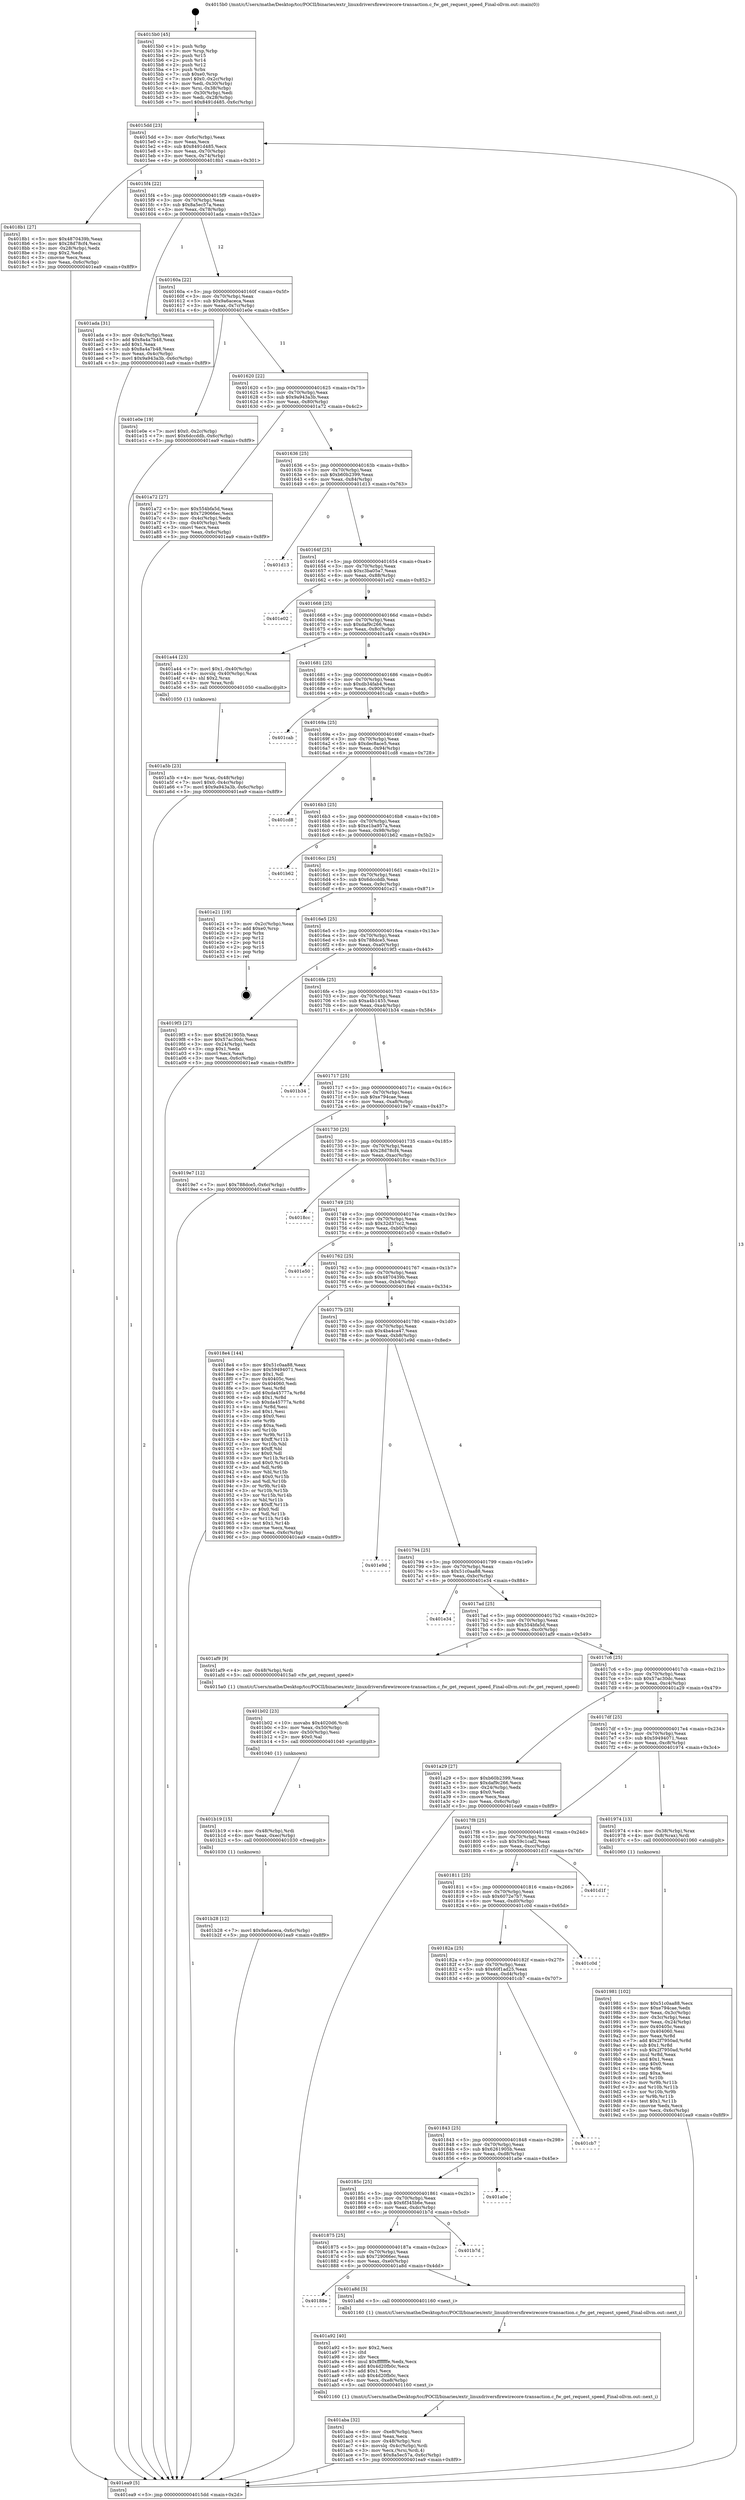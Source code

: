 digraph "0x4015b0" {
  label = "0x4015b0 (/mnt/c/Users/mathe/Desktop/tcc/POCII/binaries/extr_linuxdriversfirewirecore-transaction.c_fw_get_request_speed_Final-ollvm.out::main(0))"
  labelloc = "t"
  node[shape=record]

  Entry [label="",width=0.3,height=0.3,shape=circle,fillcolor=black,style=filled]
  "0x4015dd" [label="{
     0x4015dd [23]\l
     | [instrs]\l
     &nbsp;&nbsp;0x4015dd \<+3\>: mov -0x6c(%rbp),%eax\l
     &nbsp;&nbsp;0x4015e0 \<+2\>: mov %eax,%ecx\l
     &nbsp;&nbsp;0x4015e2 \<+6\>: sub $0x8491d485,%ecx\l
     &nbsp;&nbsp;0x4015e8 \<+3\>: mov %eax,-0x70(%rbp)\l
     &nbsp;&nbsp;0x4015eb \<+3\>: mov %ecx,-0x74(%rbp)\l
     &nbsp;&nbsp;0x4015ee \<+6\>: je 00000000004018b1 \<main+0x301\>\l
  }"]
  "0x4018b1" [label="{
     0x4018b1 [27]\l
     | [instrs]\l
     &nbsp;&nbsp;0x4018b1 \<+5\>: mov $0x4870439b,%eax\l
     &nbsp;&nbsp;0x4018b6 \<+5\>: mov $0x28d78cf4,%ecx\l
     &nbsp;&nbsp;0x4018bb \<+3\>: mov -0x28(%rbp),%edx\l
     &nbsp;&nbsp;0x4018be \<+3\>: cmp $0x2,%edx\l
     &nbsp;&nbsp;0x4018c1 \<+3\>: cmovne %ecx,%eax\l
     &nbsp;&nbsp;0x4018c4 \<+3\>: mov %eax,-0x6c(%rbp)\l
     &nbsp;&nbsp;0x4018c7 \<+5\>: jmp 0000000000401ea9 \<main+0x8f9\>\l
  }"]
  "0x4015f4" [label="{
     0x4015f4 [22]\l
     | [instrs]\l
     &nbsp;&nbsp;0x4015f4 \<+5\>: jmp 00000000004015f9 \<main+0x49\>\l
     &nbsp;&nbsp;0x4015f9 \<+3\>: mov -0x70(%rbp),%eax\l
     &nbsp;&nbsp;0x4015fc \<+5\>: sub $0x8a5ec57a,%eax\l
     &nbsp;&nbsp;0x401601 \<+3\>: mov %eax,-0x78(%rbp)\l
     &nbsp;&nbsp;0x401604 \<+6\>: je 0000000000401ada \<main+0x52a\>\l
  }"]
  "0x401ea9" [label="{
     0x401ea9 [5]\l
     | [instrs]\l
     &nbsp;&nbsp;0x401ea9 \<+5\>: jmp 00000000004015dd \<main+0x2d\>\l
  }"]
  "0x4015b0" [label="{
     0x4015b0 [45]\l
     | [instrs]\l
     &nbsp;&nbsp;0x4015b0 \<+1\>: push %rbp\l
     &nbsp;&nbsp;0x4015b1 \<+3\>: mov %rsp,%rbp\l
     &nbsp;&nbsp;0x4015b4 \<+2\>: push %r15\l
     &nbsp;&nbsp;0x4015b6 \<+2\>: push %r14\l
     &nbsp;&nbsp;0x4015b8 \<+2\>: push %r12\l
     &nbsp;&nbsp;0x4015ba \<+1\>: push %rbx\l
     &nbsp;&nbsp;0x4015bb \<+7\>: sub $0xe0,%rsp\l
     &nbsp;&nbsp;0x4015c2 \<+7\>: movl $0x0,-0x2c(%rbp)\l
     &nbsp;&nbsp;0x4015c9 \<+3\>: mov %edi,-0x30(%rbp)\l
     &nbsp;&nbsp;0x4015cc \<+4\>: mov %rsi,-0x38(%rbp)\l
     &nbsp;&nbsp;0x4015d0 \<+3\>: mov -0x30(%rbp),%edi\l
     &nbsp;&nbsp;0x4015d3 \<+3\>: mov %edi,-0x28(%rbp)\l
     &nbsp;&nbsp;0x4015d6 \<+7\>: movl $0x8491d485,-0x6c(%rbp)\l
  }"]
  Exit [label="",width=0.3,height=0.3,shape=circle,fillcolor=black,style=filled,peripheries=2]
  "0x401ada" [label="{
     0x401ada [31]\l
     | [instrs]\l
     &nbsp;&nbsp;0x401ada \<+3\>: mov -0x4c(%rbp),%eax\l
     &nbsp;&nbsp;0x401add \<+5\>: add $0x8a4a7b48,%eax\l
     &nbsp;&nbsp;0x401ae2 \<+3\>: add $0x1,%eax\l
     &nbsp;&nbsp;0x401ae5 \<+5\>: sub $0x8a4a7b48,%eax\l
     &nbsp;&nbsp;0x401aea \<+3\>: mov %eax,-0x4c(%rbp)\l
     &nbsp;&nbsp;0x401aed \<+7\>: movl $0x9a943a3b,-0x6c(%rbp)\l
     &nbsp;&nbsp;0x401af4 \<+5\>: jmp 0000000000401ea9 \<main+0x8f9\>\l
  }"]
  "0x40160a" [label="{
     0x40160a [22]\l
     | [instrs]\l
     &nbsp;&nbsp;0x40160a \<+5\>: jmp 000000000040160f \<main+0x5f\>\l
     &nbsp;&nbsp;0x40160f \<+3\>: mov -0x70(%rbp),%eax\l
     &nbsp;&nbsp;0x401612 \<+5\>: sub $0x9a6aceca,%eax\l
     &nbsp;&nbsp;0x401617 \<+3\>: mov %eax,-0x7c(%rbp)\l
     &nbsp;&nbsp;0x40161a \<+6\>: je 0000000000401e0e \<main+0x85e\>\l
  }"]
  "0x401b28" [label="{
     0x401b28 [12]\l
     | [instrs]\l
     &nbsp;&nbsp;0x401b28 \<+7\>: movl $0x9a6aceca,-0x6c(%rbp)\l
     &nbsp;&nbsp;0x401b2f \<+5\>: jmp 0000000000401ea9 \<main+0x8f9\>\l
  }"]
  "0x401e0e" [label="{
     0x401e0e [19]\l
     | [instrs]\l
     &nbsp;&nbsp;0x401e0e \<+7\>: movl $0x0,-0x2c(%rbp)\l
     &nbsp;&nbsp;0x401e15 \<+7\>: movl $0x6dccddb,-0x6c(%rbp)\l
     &nbsp;&nbsp;0x401e1c \<+5\>: jmp 0000000000401ea9 \<main+0x8f9\>\l
  }"]
  "0x401620" [label="{
     0x401620 [22]\l
     | [instrs]\l
     &nbsp;&nbsp;0x401620 \<+5\>: jmp 0000000000401625 \<main+0x75\>\l
     &nbsp;&nbsp;0x401625 \<+3\>: mov -0x70(%rbp),%eax\l
     &nbsp;&nbsp;0x401628 \<+5\>: sub $0x9a943a3b,%eax\l
     &nbsp;&nbsp;0x40162d \<+3\>: mov %eax,-0x80(%rbp)\l
     &nbsp;&nbsp;0x401630 \<+6\>: je 0000000000401a72 \<main+0x4c2\>\l
  }"]
  "0x401b19" [label="{
     0x401b19 [15]\l
     | [instrs]\l
     &nbsp;&nbsp;0x401b19 \<+4\>: mov -0x48(%rbp),%rdi\l
     &nbsp;&nbsp;0x401b1d \<+6\>: mov %eax,-0xec(%rbp)\l
     &nbsp;&nbsp;0x401b23 \<+5\>: call 0000000000401030 \<free@plt\>\l
     | [calls]\l
     &nbsp;&nbsp;0x401030 \{1\} (unknown)\l
  }"]
  "0x401a72" [label="{
     0x401a72 [27]\l
     | [instrs]\l
     &nbsp;&nbsp;0x401a72 \<+5\>: mov $0x554bfa5d,%eax\l
     &nbsp;&nbsp;0x401a77 \<+5\>: mov $0x729066ec,%ecx\l
     &nbsp;&nbsp;0x401a7c \<+3\>: mov -0x4c(%rbp),%edx\l
     &nbsp;&nbsp;0x401a7f \<+3\>: cmp -0x40(%rbp),%edx\l
     &nbsp;&nbsp;0x401a82 \<+3\>: cmovl %ecx,%eax\l
     &nbsp;&nbsp;0x401a85 \<+3\>: mov %eax,-0x6c(%rbp)\l
     &nbsp;&nbsp;0x401a88 \<+5\>: jmp 0000000000401ea9 \<main+0x8f9\>\l
  }"]
  "0x401636" [label="{
     0x401636 [25]\l
     | [instrs]\l
     &nbsp;&nbsp;0x401636 \<+5\>: jmp 000000000040163b \<main+0x8b\>\l
     &nbsp;&nbsp;0x40163b \<+3\>: mov -0x70(%rbp),%eax\l
     &nbsp;&nbsp;0x40163e \<+5\>: sub $0xb60b2399,%eax\l
     &nbsp;&nbsp;0x401643 \<+6\>: mov %eax,-0x84(%rbp)\l
     &nbsp;&nbsp;0x401649 \<+6\>: je 0000000000401d13 \<main+0x763\>\l
  }"]
  "0x401b02" [label="{
     0x401b02 [23]\l
     | [instrs]\l
     &nbsp;&nbsp;0x401b02 \<+10\>: movabs $0x4020d6,%rdi\l
     &nbsp;&nbsp;0x401b0c \<+3\>: mov %eax,-0x50(%rbp)\l
     &nbsp;&nbsp;0x401b0f \<+3\>: mov -0x50(%rbp),%esi\l
     &nbsp;&nbsp;0x401b12 \<+2\>: mov $0x0,%al\l
     &nbsp;&nbsp;0x401b14 \<+5\>: call 0000000000401040 \<printf@plt\>\l
     | [calls]\l
     &nbsp;&nbsp;0x401040 \{1\} (unknown)\l
  }"]
  "0x401d13" [label="{
     0x401d13\l
  }", style=dashed]
  "0x40164f" [label="{
     0x40164f [25]\l
     | [instrs]\l
     &nbsp;&nbsp;0x40164f \<+5\>: jmp 0000000000401654 \<main+0xa4\>\l
     &nbsp;&nbsp;0x401654 \<+3\>: mov -0x70(%rbp),%eax\l
     &nbsp;&nbsp;0x401657 \<+5\>: sub $0xc3ba05a7,%eax\l
     &nbsp;&nbsp;0x40165c \<+6\>: mov %eax,-0x88(%rbp)\l
     &nbsp;&nbsp;0x401662 \<+6\>: je 0000000000401e02 \<main+0x852\>\l
  }"]
  "0x401aba" [label="{
     0x401aba [32]\l
     | [instrs]\l
     &nbsp;&nbsp;0x401aba \<+6\>: mov -0xe8(%rbp),%ecx\l
     &nbsp;&nbsp;0x401ac0 \<+3\>: imul %eax,%ecx\l
     &nbsp;&nbsp;0x401ac3 \<+4\>: mov -0x48(%rbp),%rsi\l
     &nbsp;&nbsp;0x401ac7 \<+4\>: movslq -0x4c(%rbp),%rdi\l
     &nbsp;&nbsp;0x401acb \<+3\>: mov %ecx,(%rsi,%rdi,4)\l
     &nbsp;&nbsp;0x401ace \<+7\>: movl $0x8a5ec57a,-0x6c(%rbp)\l
     &nbsp;&nbsp;0x401ad5 \<+5\>: jmp 0000000000401ea9 \<main+0x8f9\>\l
  }"]
  "0x401e02" [label="{
     0x401e02\l
  }", style=dashed]
  "0x401668" [label="{
     0x401668 [25]\l
     | [instrs]\l
     &nbsp;&nbsp;0x401668 \<+5\>: jmp 000000000040166d \<main+0xbd\>\l
     &nbsp;&nbsp;0x40166d \<+3\>: mov -0x70(%rbp),%eax\l
     &nbsp;&nbsp;0x401670 \<+5\>: sub $0xdaf9c266,%eax\l
     &nbsp;&nbsp;0x401675 \<+6\>: mov %eax,-0x8c(%rbp)\l
     &nbsp;&nbsp;0x40167b \<+6\>: je 0000000000401a44 \<main+0x494\>\l
  }"]
  "0x401a92" [label="{
     0x401a92 [40]\l
     | [instrs]\l
     &nbsp;&nbsp;0x401a92 \<+5\>: mov $0x2,%ecx\l
     &nbsp;&nbsp;0x401a97 \<+1\>: cltd\l
     &nbsp;&nbsp;0x401a98 \<+2\>: idiv %ecx\l
     &nbsp;&nbsp;0x401a9a \<+6\>: imul $0xfffffffe,%edx,%ecx\l
     &nbsp;&nbsp;0x401aa0 \<+6\>: add $0x4d20fb0c,%ecx\l
     &nbsp;&nbsp;0x401aa6 \<+3\>: add $0x1,%ecx\l
     &nbsp;&nbsp;0x401aa9 \<+6\>: sub $0x4d20fb0c,%ecx\l
     &nbsp;&nbsp;0x401aaf \<+6\>: mov %ecx,-0xe8(%rbp)\l
     &nbsp;&nbsp;0x401ab5 \<+5\>: call 0000000000401160 \<next_i\>\l
     | [calls]\l
     &nbsp;&nbsp;0x401160 \{1\} (/mnt/c/Users/mathe/Desktop/tcc/POCII/binaries/extr_linuxdriversfirewirecore-transaction.c_fw_get_request_speed_Final-ollvm.out::next_i)\l
  }"]
  "0x401a44" [label="{
     0x401a44 [23]\l
     | [instrs]\l
     &nbsp;&nbsp;0x401a44 \<+7\>: movl $0x1,-0x40(%rbp)\l
     &nbsp;&nbsp;0x401a4b \<+4\>: movslq -0x40(%rbp),%rax\l
     &nbsp;&nbsp;0x401a4f \<+4\>: shl $0x2,%rax\l
     &nbsp;&nbsp;0x401a53 \<+3\>: mov %rax,%rdi\l
     &nbsp;&nbsp;0x401a56 \<+5\>: call 0000000000401050 \<malloc@plt\>\l
     | [calls]\l
     &nbsp;&nbsp;0x401050 \{1\} (unknown)\l
  }"]
  "0x401681" [label="{
     0x401681 [25]\l
     | [instrs]\l
     &nbsp;&nbsp;0x401681 \<+5\>: jmp 0000000000401686 \<main+0xd6\>\l
     &nbsp;&nbsp;0x401686 \<+3\>: mov -0x70(%rbp),%eax\l
     &nbsp;&nbsp;0x401689 \<+5\>: sub $0xdb34fab4,%eax\l
     &nbsp;&nbsp;0x40168e \<+6\>: mov %eax,-0x90(%rbp)\l
     &nbsp;&nbsp;0x401694 \<+6\>: je 0000000000401cab \<main+0x6fb\>\l
  }"]
  "0x40188e" [label="{
     0x40188e\l
  }", style=dashed]
  "0x401cab" [label="{
     0x401cab\l
  }", style=dashed]
  "0x40169a" [label="{
     0x40169a [25]\l
     | [instrs]\l
     &nbsp;&nbsp;0x40169a \<+5\>: jmp 000000000040169f \<main+0xef\>\l
     &nbsp;&nbsp;0x40169f \<+3\>: mov -0x70(%rbp),%eax\l
     &nbsp;&nbsp;0x4016a2 \<+5\>: sub $0xdec8ace5,%eax\l
     &nbsp;&nbsp;0x4016a7 \<+6\>: mov %eax,-0x94(%rbp)\l
     &nbsp;&nbsp;0x4016ad \<+6\>: je 0000000000401cd8 \<main+0x728\>\l
  }"]
  "0x401a8d" [label="{
     0x401a8d [5]\l
     | [instrs]\l
     &nbsp;&nbsp;0x401a8d \<+5\>: call 0000000000401160 \<next_i\>\l
     | [calls]\l
     &nbsp;&nbsp;0x401160 \{1\} (/mnt/c/Users/mathe/Desktop/tcc/POCII/binaries/extr_linuxdriversfirewirecore-transaction.c_fw_get_request_speed_Final-ollvm.out::next_i)\l
  }"]
  "0x401cd8" [label="{
     0x401cd8\l
  }", style=dashed]
  "0x4016b3" [label="{
     0x4016b3 [25]\l
     | [instrs]\l
     &nbsp;&nbsp;0x4016b3 \<+5\>: jmp 00000000004016b8 \<main+0x108\>\l
     &nbsp;&nbsp;0x4016b8 \<+3\>: mov -0x70(%rbp),%eax\l
     &nbsp;&nbsp;0x4016bb \<+5\>: sub $0xe1ba957a,%eax\l
     &nbsp;&nbsp;0x4016c0 \<+6\>: mov %eax,-0x98(%rbp)\l
     &nbsp;&nbsp;0x4016c6 \<+6\>: je 0000000000401b62 \<main+0x5b2\>\l
  }"]
  "0x401875" [label="{
     0x401875 [25]\l
     | [instrs]\l
     &nbsp;&nbsp;0x401875 \<+5\>: jmp 000000000040187a \<main+0x2ca\>\l
     &nbsp;&nbsp;0x40187a \<+3\>: mov -0x70(%rbp),%eax\l
     &nbsp;&nbsp;0x40187d \<+5\>: sub $0x729066ec,%eax\l
     &nbsp;&nbsp;0x401882 \<+6\>: mov %eax,-0xe0(%rbp)\l
     &nbsp;&nbsp;0x401888 \<+6\>: je 0000000000401a8d \<main+0x4dd\>\l
  }"]
  "0x401b62" [label="{
     0x401b62\l
  }", style=dashed]
  "0x4016cc" [label="{
     0x4016cc [25]\l
     | [instrs]\l
     &nbsp;&nbsp;0x4016cc \<+5\>: jmp 00000000004016d1 \<main+0x121\>\l
     &nbsp;&nbsp;0x4016d1 \<+3\>: mov -0x70(%rbp),%eax\l
     &nbsp;&nbsp;0x4016d4 \<+5\>: sub $0x6dccddb,%eax\l
     &nbsp;&nbsp;0x4016d9 \<+6\>: mov %eax,-0x9c(%rbp)\l
     &nbsp;&nbsp;0x4016df \<+6\>: je 0000000000401e21 \<main+0x871\>\l
  }"]
  "0x401b7d" [label="{
     0x401b7d\l
  }", style=dashed]
  "0x401e21" [label="{
     0x401e21 [19]\l
     | [instrs]\l
     &nbsp;&nbsp;0x401e21 \<+3\>: mov -0x2c(%rbp),%eax\l
     &nbsp;&nbsp;0x401e24 \<+7\>: add $0xe0,%rsp\l
     &nbsp;&nbsp;0x401e2b \<+1\>: pop %rbx\l
     &nbsp;&nbsp;0x401e2c \<+2\>: pop %r12\l
     &nbsp;&nbsp;0x401e2e \<+2\>: pop %r14\l
     &nbsp;&nbsp;0x401e30 \<+2\>: pop %r15\l
     &nbsp;&nbsp;0x401e32 \<+1\>: pop %rbp\l
     &nbsp;&nbsp;0x401e33 \<+1\>: ret\l
  }"]
  "0x4016e5" [label="{
     0x4016e5 [25]\l
     | [instrs]\l
     &nbsp;&nbsp;0x4016e5 \<+5\>: jmp 00000000004016ea \<main+0x13a\>\l
     &nbsp;&nbsp;0x4016ea \<+3\>: mov -0x70(%rbp),%eax\l
     &nbsp;&nbsp;0x4016ed \<+5\>: sub $0x788dce5,%eax\l
     &nbsp;&nbsp;0x4016f2 \<+6\>: mov %eax,-0xa0(%rbp)\l
     &nbsp;&nbsp;0x4016f8 \<+6\>: je 00000000004019f3 \<main+0x443\>\l
  }"]
  "0x40185c" [label="{
     0x40185c [25]\l
     | [instrs]\l
     &nbsp;&nbsp;0x40185c \<+5\>: jmp 0000000000401861 \<main+0x2b1\>\l
     &nbsp;&nbsp;0x401861 \<+3\>: mov -0x70(%rbp),%eax\l
     &nbsp;&nbsp;0x401864 \<+5\>: sub $0x6f345b6e,%eax\l
     &nbsp;&nbsp;0x401869 \<+6\>: mov %eax,-0xdc(%rbp)\l
     &nbsp;&nbsp;0x40186f \<+6\>: je 0000000000401b7d \<main+0x5cd\>\l
  }"]
  "0x4019f3" [label="{
     0x4019f3 [27]\l
     | [instrs]\l
     &nbsp;&nbsp;0x4019f3 \<+5\>: mov $0x6261905b,%eax\l
     &nbsp;&nbsp;0x4019f8 \<+5\>: mov $0x57ac30dc,%ecx\l
     &nbsp;&nbsp;0x4019fd \<+3\>: mov -0x24(%rbp),%edx\l
     &nbsp;&nbsp;0x401a00 \<+3\>: cmp $0x1,%edx\l
     &nbsp;&nbsp;0x401a03 \<+3\>: cmovl %ecx,%eax\l
     &nbsp;&nbsp;0x401a06 \<+3\>: mov %eax,-0x6c(%rbp)\l
     &nbsp;&nbsp;0x401a09 \<+5\>: jmp 0000000000401ea9 \<main+0x8f9\>\l
  }"]
  "0x4016fe" [label="{
     0x4016fe [25]\l
     | [instrs]\l
     &nbsp;&nbsp;0x4016fe \<+5\>: jmp 0000000000401703 \<main+0x153\>\l
     &nbsp;&nbsp;0x401703 \<+3\>: mov -0x70(%rbp),%eax\l
     &nbsp;&nbsp;0x401706 \<+5\>: sub $0xa4b1455,%eax\l
     &nbsp;&nbsp;0x40170b \<+6\>: mov %eax,-0xa4(%rbp)\l
     &nbsp;&nbsp;0x401711 \<+6\>: je 0000000000401b34 \<main+0x584\>\l
  }"]
  "0x401a0e" [label="{
     0x401a0e\l
  }", style=dashed]
  "0x401b34" [label="{
     0x401b34\l
  }", style=dashed]
  "0x401717" [label="{
     0x401717 [25]\l
     | [instrs]\l
     &nbsp;&nbsp;0x401717 \<+5\>: jmp 000000000040171c \<main+0x16c\>\l
     &nbsp;&nbsp;0x40171c \<+3\>: mov -0x70(%rbp),%eax\l
     &nbsp;&nbsp;0x40171f \<+5\>: sub $0xe794cae,%eax\l
     &nbsp;&nbsp;0x401724 \<+6\>: mov %eax,-0xa8(%rbp)\l
     &nbsp;&nbsp;0x40172a \<+6\>: je 00000000004019e7 \<main+0x437\>\l
  }"]
  "0x401843" [label="{
     0x401843 [25]\l
     | [instrs]\l
     &nbsp;&nbsp;0x401843 \<+5\>: jmp 0000000000401848 \<main+0x298\>\l
     &nbsp;&nbsp;0x401848 \<+3\>: mov -0x70(%rbp),%eax\l
     &nbsp;&nbsp;0x40184b \<+5\>: sub $0x6261905b,%eax\l
     &nbsp;&nbsp;0x401850 \<+6\>: mov %eax,-0xd8(%rbp)\l
     &nbsp;&nbsp;0x401856 \<+6\>: je 0000000000401a0e \<main+0x45e\>\l
  }"]
  "0x4019e7" [label="{
     0x4019e7 [12]\l
     | [instrs]\l
     &nbsp;&nbsp;0x4019e7 \<+7\>: movl $0x788dce5,-0x6c(%rbp)\l
     &nbsp;&nbsp;0x4019ee \<+5\>: jmp 0000000000401ea9 \<main+0x8f9\>\l
  }"]
  "0x401730" [label="{
     0x401730 [25]\l
     | [instrs]\l
     &nbsp;&nbsp;0x401730 \<+5\>: jmp 0000000000401735 \<main+0x185\>\l
     &nbsp;&nbsp;0x401735 \<+3\>: mov -0x70(%rbp),%eax\l
     &nbsp;&nbsp;0x401738 \<+5\>: sub $0x28d78cf4,%eax\l
     &nbsp;&nbsp;0x40173d \<+6\>: mov %eax,-0xac(%rbp)\l
     &nbsp;&nbsp;0x401743 \<+6\>: je 00000000004018cc \<main+0x31c\>\l
  }"]
  "0x401cb7" [label="{
     0x401cb7\l
  }", style=dashed]
  "0x4018cc" [label="{
     0x4018cc\l
  }", style=dashed]
  "0x401749" [label="{
     0x401749 [25]\l
     | [instrs]\l
     &nbsp;&nbsp;0x401749 \<+5\>: jmp 000000000040174e \<main+0x19e\>\l
     &nbsp;&nbsp;0x40174e \<+3\>: mov -0x70(%rbp),%eax\l
     &nbsp;&nbsp;0x401751 \<+5\>: sub $0x32d37cc2,%eax\l
     &nbsp;&nbsp;0x401756 \<+6\>: mov %eax,-0xb0(%rbp)\l
     &nbsp;&nbsp;0x40175c \<+6\>: je 0000000000401e50 \<main+0x8a0\>\l
  }"]
  "0x40182a" [label="{
     0x40182a [25]\l
     | [instrs]\l
     &nbsp;&nbsp;0x40182a \<+5\>: jmp 000000000040182f \<main+0x27f\>\l
     &nbsp;&nbsp;0x40182f \<+3\>: mov -0x70(%rbp),%eax\l
     &nbsp;&nbsp;0x401832 \<+5\>: sub $0x60f1ad25,%eax\l
     &nbsp;&nbsp;0x401837 \<+6\>: mov %eax,-0xd4(%rbp)\l
     &nbsp;&nbsp;0x40183d \<+6\>: je 0000000000401cb7 \<main+0x707\>\l
  }"]
  "0x401e50" [label="{
     0x401e50\l
  }", style=dashed]
  "0x401762" [label="{
     0x401762 [25]\l
     | [instrs]\l
     &nbsp;&nbsp;0x401762 \<+5\>: jmp 0000000000401767 \<main+0x1b7\>\l
     &nbsp;&nbsp;0x401767 \<+3\>: mov -0x70(%rbp),%eax\l
     &nbsp;&nbsp;0x40176a \<+5\>: sub $0x4870439b,%eax\l
     &nbsp;&nbsp;0x40176f \<+6\>: mov %eax,-0xb4(%rbp)\l
     &nbsp;&nbsp;0x401775 \<+6\>: je 00000000004018e4 \<main+0x334\>\l
  }"]
  "0x401c0d" [label="{
     0x401c0d\l
  }", style=dashed]
  "0x4018e4" [label="{
     0x4018e4 [144]\l
     | [instrs]\l
     &nbsp;&nbsp;0x4018e4 \<+5\>: mov $0x51c0aa88,%eax\l
     &nbsp;&nbsp;0x4018e9 \<+5\>: mov $0x59494071,%ecx\l
     &nbsp;&nbsp;0x4018ee \<+2\>: mov $0x1,%dl\l
     &nbsp;&nbsp;0x4018f0 \<+7\>: mov 0x40405c,%esi\l
     &nbsp;&nbsp;0x4018f7 \<+7\>: mov 0x404060,%edi\l
     &nbsp;&nbsp;0x4018fe \<+3\>: mov %esi,%r8d\l
     &nbsp;&nbsp;0x401901 \<+7\>: add $0xda45777a,%r8d\l
     &nbsp;&nbsp;0x401908 \<+4\>: sub $0x1,%r8d\l
     &nbsp;&nbsp;0x40190c \<+7\>: sub $0xda45777a,%r8d\l
     &nbsp;&nbsp;0x401913 \<+4\>: imul %r8d,%esi\l
     &nbsp;&nbsp;0x401917 \<+3\>: and $0x1,%esi\l
     &nbsp;&nbsp;0x40191a \<+3\>: cmp $0x0,%esi\l
     &nbsp;&nbsp;0x40191d \<+4\>: sete %r9b\l
     &nbsp;&nbsp;0x401921 \<+3\>: cmp $0xa,%edi\l
     &nbsp;&nbsp;0x401924 \<+4\>: setl %r10b\l
     &nbsp;&nbsp;0x401928 \<+3\>: mov %r9b,%r11b\l
     &nbsp;&nbsp;0x40192b \<+4\>: xor $0xff,%r11b\l
     &nbsp;&nbsp;0x40192f \<+3\>: mov %r10b,%bl\l
     &nbsp;&nbsp;0x401932 \<+3\>: xor $0xff,%bl\l
     &nbsp;&nbsp;0x401935 \<+3\>: xor $0x0,%dl\l
     &nbsp;&nbsp;0x401938 \<+3\>: mov %r11b,%r14b\l
     &nbsp;&nbsp;0x40193b \<+4\>: and $0x0,%r14b\l
     &nbsp;&nbsp;0x40193f \<+3\>: and %dl,%r9b\l
     &nbsp;&nbsp;0x401942 \<+3\>: mov %bl,%r15b\l
     &nbsp;&nbsp;0x401945 \<+4\>: and $0x0,%r15b\l
     &nbsp;&nbsp;0x401949 \<+3\>: and %dl,%r10b\l
     &nbsp;&nbsp;0x40194c \<+3\>: or %r9b,%r14b\l
     &nbsp;&nbsp;0x40194f \<+3\>: or %r10b,%r15b\l
     &nbsp;&nbsp;0x401952 \<+3\>: xor %r15b,%r14b\l
     &nbsp;&nbsp;0x401955 \<+3\>: or %bl,%r11b\l
     &nbsp;&nbsp;0x401958 \<+4\>: xor $0xff,%r11b\l
     &nbsp;&nbsp;0x40195c \<+3\>: or $0x0,%dl\l
     &nbsp;&nbsp;0x40195f \<+3\>: and %dl,%r11b\l
     &nbsp;&nbsp;0x401962 \<+3\>: or %r11b,%r14b\l
     &nbsp;&nbsp;0x401965 \<+4\>: test $0x1,%r14b\l
     &nbsp;&nbsp;0x401969 \<+3\>: cmovne %ecx,%eax\l
     &nbsp;&nbsp;0x40196c \<+3\>: mov %eax,-0x6c(%rbp)\l
     &nbsp;&nbsp;0x40196f \<+5\>: jmp 0000000000401ea9 \<main+0x8f9\>\l
  }"]
  "0x40177b" [label="{
     0x40177b [25]\l
     | [instrs]\l
     &nbsp;&nbsp;0x40177b \<+5\>: jmp 0000000000401780 \<main+0x1d0\>\l
     &nbsp;&nbsp;0x401780 \<+3\>: mov -0x70(%rbp),%eax\l
     &nbsp;&nbsp;0x401783 \<+5\>: sub $0x4ba4ca47,%eax\l
     &nbsp;&nbsp;0x401788 \<+6\>: mov %eax,-0xb8(%rbp)\l
     &nbsp;&nbsp;0x40178e \<+6\>: je 0000000000401e9d \<main+0x8ed\>\l
  }"]
  "0x401811" [label="{
     0x401811 [25]\l
     | [instrs]\l
     &nbsp;&nbsp;0x401811 \<+5\>: jmp 0000000000401816 \<main+0x266\>\l
     &nbsp;&nbsp;0x401816 \<+3\>: mov -0x70(%rbp),%eax\l
     &nbsp;&nbsp;0x401819 \<+5\>: sub $0x6072e7b7,%eax\l
     &nbsp;&nbsp;0x40181e \<+6\>: mov %eax,-0xd0(%rbp)\l
     &nbsp;&nbsp;0x401824 \<+6\>: je 0000000000401c0d \<main+0x65d\>\l
  }"]
  "0x401e9d" [label="{
     0x401e9d\l
  }", style=dashed]
  "0x401794" [label="{
     0x401794 [25]\l
     | [instrs]\l
     &nbsp;&nbsp;0x401794 \<+5\>: jmp 0000000000401799 \<main+0x1e9\>\l
     &nbsp;&nbsp;0x401799 \<+3\>: mov -0x70(%rbp),%eax\l
     &nbsp;&nbsp;0x40179c \<+5\>: sub $0x51c0aa88,%eax\l
     &nbsp;&nbsp;0x4017a1 \<+6\>: mov %eax,-0xbc(%rbp)\l
     &nbsp;&nbsp;0x4017a7 \<+6\>: je 0000000000401e34 \<main+0x884\>\l
  }"]
  "0x401d1f" [label="{
     0x401d1f\l
  }", style=dashed]
  "0x401e34" [label="{
     0x401e34\l
  }", style=dashed]
  "0x4017ad" [label="{
     0x4017ad [25]\l
     | [instrs]\l
     &nbsp;&nbsp;0x4017ad \<+5\>: jmp 00000000004017b2 \<main+0x202\>\l
     &nbsp;&nbsp;0x4017b2 \<+3\>: mov -0x70(%rbp),%eax\l
     &nbsp;&nbsp;0x4017b5 \<+5\>: sub $0x554bfa5d,%eax\l
     &nbsp;&nbsp;0x4017ba \<+6\>: mov %eax,-0xc0(%rbp)\l
     &nbsp;&nbsp;0x4017c0 \<+6\>: je 0000000000401af9 \<main+0x549\>\l
  }"]
  "0x401a5b" [label="{
     0x401a5b [23]\l
     | [instrs]\l
     &nbsp;&nbsp;0x401a5b \<+4\>: mov %rax,-0x48(%rbp)\l
     &nbsp;&nbsp;0x401a5f \<+7\>: movl $0x0,-0x4c(%rbp)\l
     &nbsp;&nbsp;0x401a66 \<+7\>: movl $0x9a943a3b,-0x6c(%rbp)\l
     &nbsp;&nbsp;0x401a6d \<+5\>: jmp 0000000000401ea9 \<main+0x8f9\>\l
  }"]
  "0x401af9" [label="{
     0x401af9 [9]\l
     | [instrs]\l
     &nbsp;&nbsp;0x401af9 \<+4\>: mov -0x48(%rbp),%rdi\l
     &nbsp;&nbsp;0x401afd \<+5\>: call 00000000004015a0 \<fw_get_request_speed\>\l
     | [calls]\l
     &nbsp;&nbsp;0x4015a0 \{1\} (/mnt/c/Users/mathe/Desktop/tcc/POCII/binaries/extr_linuxdriversfirewirecore-transaction.c_fw_get_request_speed_Final-ollvm.out::fw_get_request_speed)\l
  }"]
  "0x4017c6" [label="{
     0x4017c6 [25]\l
     | [instrs]\l
     &nbsp;&nbsp;0x4017c6 \<+5\>: jmp 00000000004017cb \<main+0x21b\>\l
     &nbsp;&nbsp;0x4017cb \<+3\>: mov -0x70(%rbp),%eax\l
     &nbsp;&nbsp;0x4017ce \<+5\>: sub $0x57ac30dc,%eax\l
     &nbsp;&nbsp;0x4017d3 \<+6\>: mov %eax,-0xc4(%rbp)\l
     &nbsp;&nbsp;0x4017d9 \<+6\>: je 0000000000401a29 \<main+0x479\>\l
  }"]
  "0x401981" [label="{
     0x401981 [102]\l
     | [instrs]\l
     &nbsp;&nbsp;0x401981 \<+5\>: mov $0x51c0aa88,%ecx\l
     &nbsp;&nbsp;0x401986 \<+5\>: mov $0xe794cae,%edx\l
     &nbsp;&nbsp;0x40198b \<+3\>: mov %eax,-0x3c(%rbp)\l
     &nbsp;&nbsp;0x40198e \<+3\>: mov -0x3c(%rbp),%eax\l
     &nbsp;&nbsp;0x401991 \<+3\>: mov %eax,-0x24(%rbp)\l
     &nbsp;&nbsp;0x401994 \<+7\>: mov 0x40405c,%eax\l
     &nbsp;&nbsp;0x40199b \<+7\>: mov 0x404060,%esi\l
     &nbsp;&nbsp;0x4019a2 \<+3\>: mov %eax,%r8d\l
     &nbsp;&nbsp;0x4019a5 \<+7\>: add $0x2f7950ad,%r8d\l
     &nbsp;&nbsp;0x4019ac \<+4\>: sub $0x1,%r8d\l
     &nbsp;&nbsp;0x4019b0 \<+7\>: sub $0x2f7950ad,%r8d\l
     &nbsp;&nbsp;0x4019b7 \<+4\>: imul %r8d,%eax\l
     &nbsp;&nbsp;0x4019bb \<+3\>: and $0x1,%eax\l
     &nbsp;&nbsp;0x4019be \<+3\>: cmp $0x0,%eax\l
     &nbsp;&nbsp;0x4019c1 \<+4\>: sete %r9b\l
     &nbsp;&nbsp;0x4019c5 \<+3\>: cmp $0xa,%esi\l
     &nbsp;&nbsp;0x4019c8 \<+4\>: setl %r10b\l
     &nbsp;&nbsp;0x4019cc \<+3\>: mov %r9b,%r11b\l
     &nbsp;&nbsp;0x4019cf \<+3\>: and %r10b,%r11b\l
     &nbsp;&nbsp;0x4019d2 \<+3\>: xor %r10b,%r9b\l
     &nbsp;&nbsp;0x4019d5 \<+3\>: or %r9b,%r11b\l
     &nbsp;&nbsp;0x4019d8 \<+4\>: test $0x1,%r11b\l
     &nbsp;&nbsp;0x4019dc \<+3\>: cmovne %edx,%ecx\l
     &nbsp;&nbsp;0x4019df \<+3\>: mov %ecx,-0x6c(%rbp)\l
     &nbsp;&nbsp;0x4019e2 \<+5\>: jmp 0000000000401ea9 \<main+0x8f9\>\l
  }"]
  "0x401a29" [label="{
     0x401a29 [27]\l
     | [instrs]\l
     &nbsp;&nbsp;0x401a29 \<+5\>: mov $0xb60b2399,%eax\l
     &nbsp;&nbsp;0x401a2e \<+5\>: mov $0xdaf9c266,%ecx\l
     &nbsp;&nbsp;0x401a33 \<+3\>: mov -0x24(%rbp),%edx\l
     &nbsp;&nbsp;0x401a36 \<+3\>: cmp $0x0,%edx\l
     &nbsp;&nbsp;0x401a39 \<+3\>: cmove %ecx,%eax\l
     &nbsp;&nbsp;0x401a3c \<+3\>: mov %eax,-0x6c(%rbp)\l
     &nbsp;&nbsp;0x401a3f \<+5\>: jmp 0000000000401ea9 \<main+0x8f9\>\l
  }"]
  "0x4017df" [label="{
     0x4017df [25]\l
     | [instrs]\l
     &nbsp;&nbsp;0x4017df \<+5\>: jmp 00000000004017e4 \<main+0x234\>\l
     &nbsp;&nbsp;0x4017e4 \<+3\>: mov -0x70(%rbp),%eax\l
     &nbsp;&nbsp;0x4017e7 \<+5\>: sub $0x59494071,%eax\l
     &nbsp;&nbsp;0x4017ec \<+6\>: mov %eax,-0xc8(%rbp)\l
     &nbsp;&nbsp;0x4017f2 \<+6\>: je 0000000000401974 \<main+0x3c4\>\l
  }"]
  "0x4017f8" [label="{
     0x4017f8 [25]\l
     | [instrs]\l
     &nbsp;&nbsp;0x4017f8 \<+5\>: jmp 00000000004017fd \<main+0x24d\>\l
     &nbsp;&nbsp;0x4017fd \<+3\>: mov -0x70(%rbp),%eax\l
     &nbsp;&nbsp;0x401800 \<+5\>: sub $0x59c1caf2,%eax\l
     &nbsp;&nbsp;0x401805 \<+6\>: mov %eax,-0xcc(%rbp)\l
     &nbsp;&nbsp;0x40180b \<+6\>: je 0000000000401d1f \<main+0x76f\>\l
  }"]
  "0x401974" [label="{
     0x401974 [13]\l
     | [instrs]\l
     &nbsp;&nbsp;0x401974 \<+4\>: mov -0x38(%rbp),%rax\l
     &nbsp;&nbsp;0x401978 \<+4\>: mov 0x8(%rax),%rdi\l
     &nbsp;&nbsp;0x40197c \<+5\>: call 0000000000401060 \<atoi@plt\>\l
     | [calls]\l
     &nbsp;&nbsp;0x401060 \{1\} (unknown)\l
  }"]
  Entry -> "0x4015b0" [label=" 1"]
  "0x4015dd" -> "0x4018b1" [label=" 1"]
  "0x4015dd" -> "0x4015f4" [label=" 13"]
  "0x4018b1" -> "0x401ea9" [label=" 1"]
  "0x4015b0" -> "0x4015dd" [label=" 1"]
  "0x401ea9" -> "0x4015dd" [label=" 13"]
  "0x401e21" -> Exit [label=" 1"]
  "0x4015f4" -> "0x401ada" [label=" 1"]
  "0x4015f4" -> "0x40160a" [label=" 12"]
  "0x401e0e" -> "0x401ea9" [label=" 1"]
  "0x40160a" -> "0x401e0e" [label=" 1"]
  "0x40160a" -> "0x401620" [label=" 11"]
  "0x401b28" -> "0x401ea9" [label=" 1"]
  "0x401620" -> "0x401a72" [label=" 2"]
  "0x401620" -> "0x401636" [label=" 9"]
  "0x401b19" -> "0x401b28" [label=" 1"]
  "0x401636" -> "0x401d13" [label=" 0"]
  "0x401636" -> "0x40164f" [label=" 9"]
  "0x401b02" -> "0x401b19" [label=" 1"]
  "0x40164f" -> "0x401e02" [label=" 0"]
  "0x40164f" -> "0x401668" [label=" 9"]
  "0x401af9" -> "0x401b02" [label=" 1"]
  "0x401668" -> "0x401a44" [label=" 1"]
  "0x401668" -> "0x401681" [label=" 8"]
  "0x401ada" -> "0x401ea9" [label=" 1"]
  "0x401681" -> "0x401cab" [label=" 0"]
  "0x401681" -> "0x40169a" [label=" 8"]
  "0x401aba" -> "0x401ea9" [label=" 1"]
  "0x40169a" -> "0x401cd8" [label=" 0"]
  "0x40169a" -> "0x4016b3" [label=" 8"]
  "0x401a92" -> "0x401aba" [label=" 1"]
  "0x4016b3" -> "0x401b62" [label=" 0"]
  "0x4016b3" -> "0x4016cc" [label=" 8"]
  "0x401875" -> "0x40188e" [label=" 0"]
  "0x4016cc" -> "0x401e21" [label=" 1"]
  "0x4016cc" -> "0x4016e5" [label=" 7"]
  "0x401875" -> "0x401a8d" [label=" 1"]
  "0x4016e5" -> "0x4019f3" [label=" 1"]
  "0x4016e5" -> "0x4016fe" [label=" 6"]
  "0x40185c" -> "0x401875" [label=" 1"]
  "0x4016fe" -> "0x401b34" [label=" 0"]
  "0x4016fe" -> "0x401717" [label=" 6"]
  "0x40185c" -> "0x401b7d" [label=" 0"]
  "0x401717" -> "0x4019e7" [label=" 1"]
  "0x401717" -> "0x401730" [label=" 5"]
  "0x401843" -> "0x40185c" [label=" 1"]
  "0x401730" -> "0x4018cc" [label=" 0"]
  "0x401730" -> "0x401749" [label=" 5"]
  "0x401843" -> "0x401a0e" [label=" 0"]
  "0x401749" -> "0x401e50" [label=" 0"]
  "0x401749" -> "0x401762" [label=" 5"]
  "0x40182a" -> "0x401843" [label=" 1"]
  "0x401762" -> "0x4018e4" [label=" 1"]
  "0x401762" -> "0x40177b" [label=" 4"]
  "0x4018e4" -> "0x401ea9" [label=" 1"]
  "0x40182a" -> "0x401cb7" [label=" 0"]
  "0x40177b" -> "0x401e9d" [label=" 0"]
  "0x40177b" -> "0x401794" [label=" 4"]
  "0x401811" -> "0x40182a" [label=" 1"]
  "0x401794" -> "0x401e34" [label=" 0"]
  "0x401794" -> "0x4017ad" [label=" 4"]
  "0x401811" -> "0x401c0d" [label=" 0"]
  "0x4017ad" -> "0x401af9" [label=" 1"]
  "0x4017ad" -> "0x4017c6" [label=" 3"]
  "0x4017f8" -> "0x401811" [label=" 1"]
  "0x4017c6" -> "0x401a29" [label=" 1"]
  "0x4017c6" -> "0x4017df" [label=" 2"]
  "0x4017f8" -> "0x401d1f" [label=" 0"]
  "0x4017df" -> "0x401974" [label=" 1"]
  "0x4017df" -> "0x4017f8" [label=" 1"]
  "0x401974" -> "0x401981" [label=" 1"]
  "0x401981" -> "0x401ea9" [label=" 1"]
  "0x4019e7" -> "0x401ea9" [label=" 1"]
  "0x4019f3" -> "0x401ea9" [label=" 1"]
  "0x401a29" -> "0x401ea9" [label=" 1"]
  "0x401a44" -> "0x401a5b" [label=" 1"]
  "0x401a5b" -> "0x401ea9" [label=" 1"]
  "0x401a72" -> "0x401ea9" [label=" 2"]
  "0x401a8d" -> "0x401a92" [label=" 1"]
}
